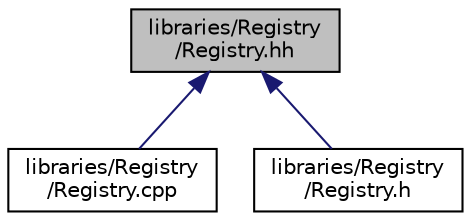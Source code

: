 digraph "libraries/Registry/Registry.hh"
{
  edge [fontname="Helvetica",fontsize="10",labelfontname="Helvetica",labelfontsize="10"];
  node [fontname="Helvetica",fontsize="10",shape=record];
  Node1 [label="libraries/Registry\l/Registry.hh",height=0.2,width=0.4,color="black", fillcolor="grey75", style="filled", fontcolor="black"];
  Node1 -> Node2 [dir="back",color="midnightblue",fontsize="10",style="solid",fontname="Helvetica"];
  Node2 [label="libraries/Registry\l/Registry.cpp",height=0.2,width=0.4,color="black", fillcolor="white", style="filled",URL="$d6/d4f/Registry_8cpp.html"];
  Node1 -> Node3 [dir="back",color="midnightblue",fontsize="10",style="solid",fontname="Helvetica"];
  Node3 [label="libraries/Registry\l/Registry.h",height=0.2,width=0.4,color="black", fillcolor="white", style="filled",URL="$da/d66/Registry_8h.html"];
}
